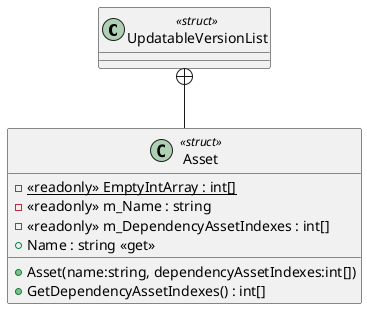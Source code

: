 @startuml
class UpdatableVersionList <<struct>> {
}
class Asset <<struct>> {
    - {static} <<readonly>> EmptyIntArray : int[]
    - <<readonly>> m_Name : string
    - <<readonly>> m_DependencyAssetIndexes : int[]
    + Asset(name:string, dependencyAssetIndexes:int[])
    + Name : string <<get>>
    + GetDependencyAssetIndexes() : int[]
}
UpdatableVersionList +-- Asset
@enduml
